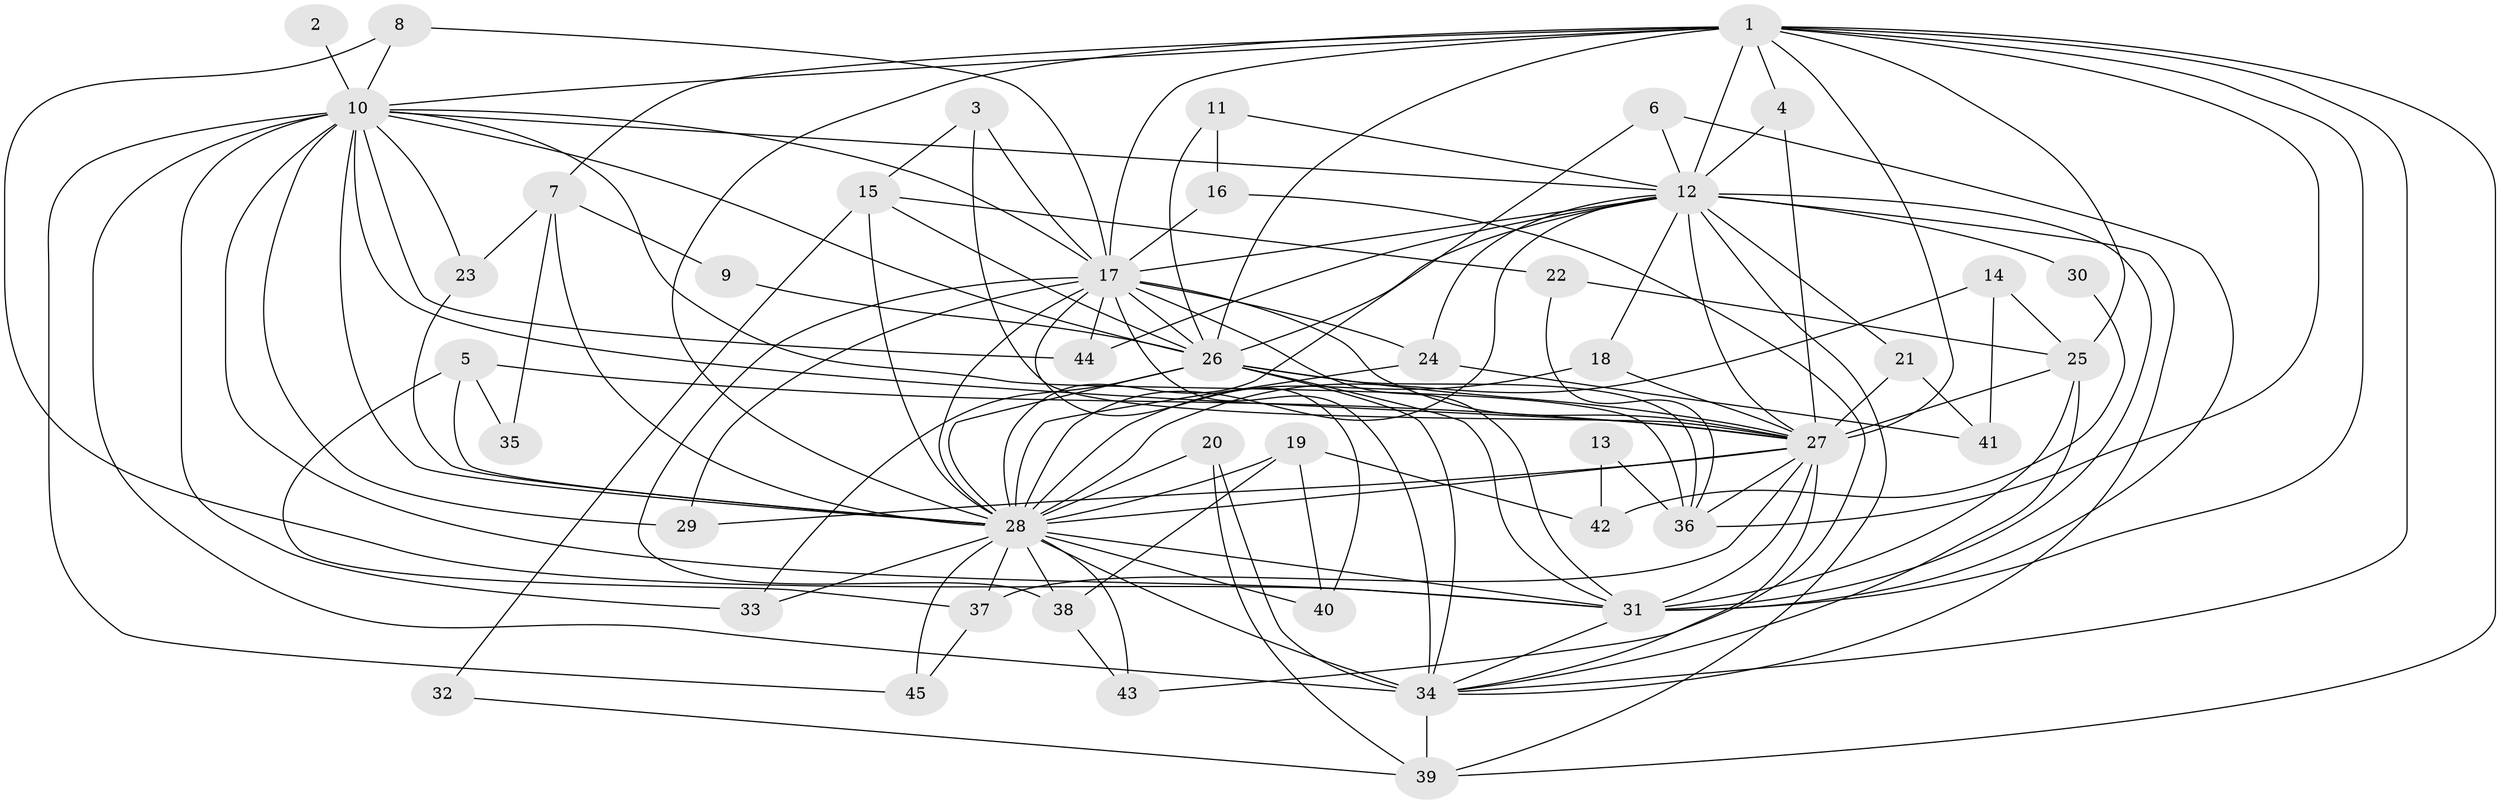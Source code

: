 // original degree distribution, {21: 0.011111111111111112, 20: 0.022222222222222223, 14: 0.011111111111111112, 17: 0.011111111111111112, 13: 0.022222222222222223, 19: 0.011111111111111112, 22: 0.011111111111111112, 32: 0.011111111111111112, 6: 0.022222222222222223, 4: 0.03333333333333333, 5: 0.06666666666666667, 3: 0.23333333333333334, 2: 0.5222222222222223, 8: 0.011111111111111112}
// Generated by graph-tools (version 1.1) at 2025/01/03/09/25 03:01:23]
// undirected, 45 vertices, 128 edges
graph export_dot {
graph [start="1"]
  node [color=gray90,style=filled];
  1;
  2;
  3;
  4;
  5;
  6;
  7;
  8;
  9;
  10;
  11;
  12;
  13;
  14;
  15;
  16;
  17;
  18;
  19;
  20;
  21;
  22;
  23;
  24;
  25;
  26;
  27;
  28;
  29;
  30;
  31;
  32;
  33;
  34;
  35;
  36;
  37;
  38;
  39;
  40;
  41;
  42;
  43;
  44;
  45;
  1 -- 4 [weight=1.0];
  1 -- 7 [weight=1.0];
  1 -- 10 [weight=2.0];
  1 -- 12 [weight=2.0];
  1 -- 17 [weight=3.0];
  1 -- 25 [weight=1.0];
  1 -- 26 [weight=2.0];
  1 -- 27 [weight=3.0];
  1 -- 28 [weight=2.0];
  1 -- 31 [weight=3.0];
  1 -- 34 [weight=2.0];
  1 -- 36 [weight=1.0];
  1 -- 39 [weight=1.0];
  2 -- 10 [weight=1.0];
  3 -- 15 [weight=1.0];
  3 -- 17 [weight=1.0];
  3 -- 27 [weight=1.0];
  4 -- 12 [weight=1.0];
  4 -- 27 [weight=1.0];
  5 -- 27 [weight=1.0];
  5 -- 28 [weight=1.0];
  5 -- 35 [weight=1.0];
  5 -- 37 [weight=1.0];
  6 -- 12 [weight=1.0];
  6 -- 28 [weight=1.0];
  6 -- 31 [weight=1.0];
  7 -- 9 [weight=1.0];
  7 -- 23 [weight=1.0];
  7 -- 28 [weight=2.0];
  7 -- 35 [weight=1.0];
  8 -- 10 [weight=1.0];
  8 -- 17 [weight=1.0];
  8 -- 31 [weight=1.0];
  9 -- 26 [weight=1.0];
  10 -- 12 [weight=1.0];
  10 -- 17 [weight=1.0];
  10 -- 23 [weight=1.0];
  10 -- 26 [weight=1.0];
  10 -- 27 [weight=2.0];
  10 -- 28 [weight=1.0];
  10 -- 29 [weight=1.0];
  10 -- 31 [weight=1.0];
  10 -- 33 [weight=1.0];
  10 -- 34 [weight=2.0];
  10 -- 36 [weight=1.0];
  10 -- 44 [weight=1.0];
  10 -- 45 [weight=1.0];
  11 -- 12 [weight=1.0];
  11 -- 16 [weight=1.0];
  11 -- 26 [weight=1.0];
  12 -- 17 [weight=2.0];
  12 -- 18 [weight=1.0];
  12 -- 21 [weight=1.0];
  12 -- 24 [weight=1.0];
  12 -- 26 [weight=1.0];
  12 -- 27 [weight=2.0];
  12 -- 28 [weight=1.0];
  12 -- 30 [weight=1.0];
  12 -- 31 [weight=1.0];
  12 -- 34 [weight=1.0];
  12 -- 39 [weight=1.0];
  12 -- 44 [weight=1.0];
  13 -- 36 [weight=1.0];
  13 -- 42 [weight=1.0];
  14 -- 25 [weight=1.0];
  14 -- 28 [weight=2.0];
  14 -- 41 [weight=1.0];
  15 -- 22 [weight=1.0];
  15 -- 26 [weight=1.0];
  15 -- 28 [weight=1.0];
  15 -- 32 [weight=1.0];
  16 -- 17 [weight=1.0];
  16 -- 43 [weight=1.0];
  17 -- 24 [weight=1.0];
  17 -- 26 [weight=3.0];
  17 -- 27 [weight=1.0];
  17 -- 28 [weight=1.0];
  17 -- 29 [weight=1.0];
  17 -- 31 [weight=1.0];
  17 -- 34 [weight=1.0];
  17 -- 38 [weight=1.0];
  17 -- 40 [weight=1.0];
  17 -- 44 [weight=1.0];
  18 -- 27 [weight=1.0];
  18 -- 28 [weight=1.0];
  19 -- 28 [weight=2.0];
  19 -- 38 [weight=2.0];
  19 -- 40 [weight=1.0];
  19 -- 42 [weight=2.0];
  20 -- 28 [weight=1.0];
  20 -- 34 [weight=2.0];
  20 -- 39 [weight=1.0];
  21 -- 27 [weight=1.0];
  21 -- 41 [weight=1.0];
  22 -- 25 [weight=1.0];
  22 -- 36 [weight=1.0];
  23 -- 28 [weight=1.0];
  24 -- 28 [weight=1.0];
  24 -- 41 [weight=1.0];
  25 -- 27 [weight=1.0];
  25 -- 31 [weight=1.0];
  25 -- 34 [weight=1.0];
  26 -- 27 [weight=2.0];
  26 -- 28 [weight=2.0];
  26 -- 31 [weight=1.0];
  26 -- 33 [weight=1.0];
  26 -- 34 [weight=1.0];
  26 -- 36 [weight=1.0];
  27 -- 28 [weight=1.0];
  27 -- 29 [weight=1.0];
  27 -- 31 [weight=1.0];
  27 -- 34 [weight=1.0];
  27 -- 36 [weight=1.0];
  27 -- 37 [weight=1.0];
  28 -- 31 [weight=1.0];
  28 -- 33 [weight=1.0];
  28 -- 34 [weight=3.0];
  28 -- 37 [weight=1.0];
  28 -- 38 [weight=1.0];
  28 -- 40 [weight=1.0];
  28 -- 43 [weight=1.0];
  28 -- 45 [weight=1.0];
  30 -- 42 [weight=1.0];
  31 -- 34 [weight=2.0];
  32 -- 39 [weight=1.0];
  34 -- 39 [weight=1.0];
  37 -- 45 [weight=1.0];
  38 -- 43 [weight=1.0];
}
